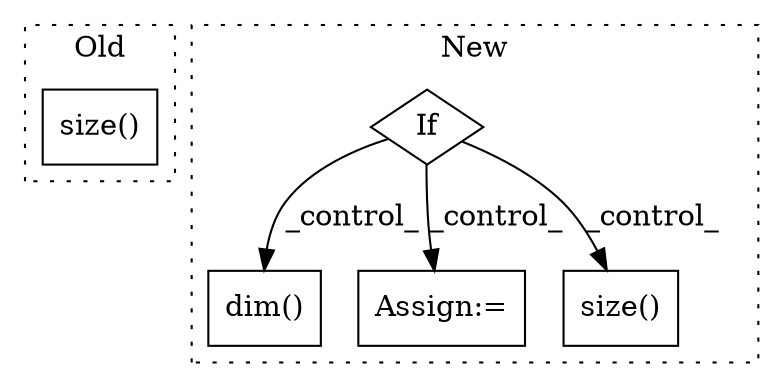 digraph G {
subgraph cluster0 {
1 [label="size()" a="75" s="1305" l="8" shape="box"];
label = "Old";
style="dotted";
}
subgraph cluster1 {
2 [label="dim()" a="75" s="1470" l="7" shape="box"];
3 [label="If" a="96" s="1360" l="3" shape="diamond"];
4 [label="Assign:=" a="68" s="1424" l="3" shape="box"];
5 [label="size()" a="75" s="1518" l="8" shape="box"];
label = "New";
style="dotted";
}
3 -> 2 [label="_control_"];
3 -> 4 [label="_control_"];
3 -> 5 [label="_control_"];
}